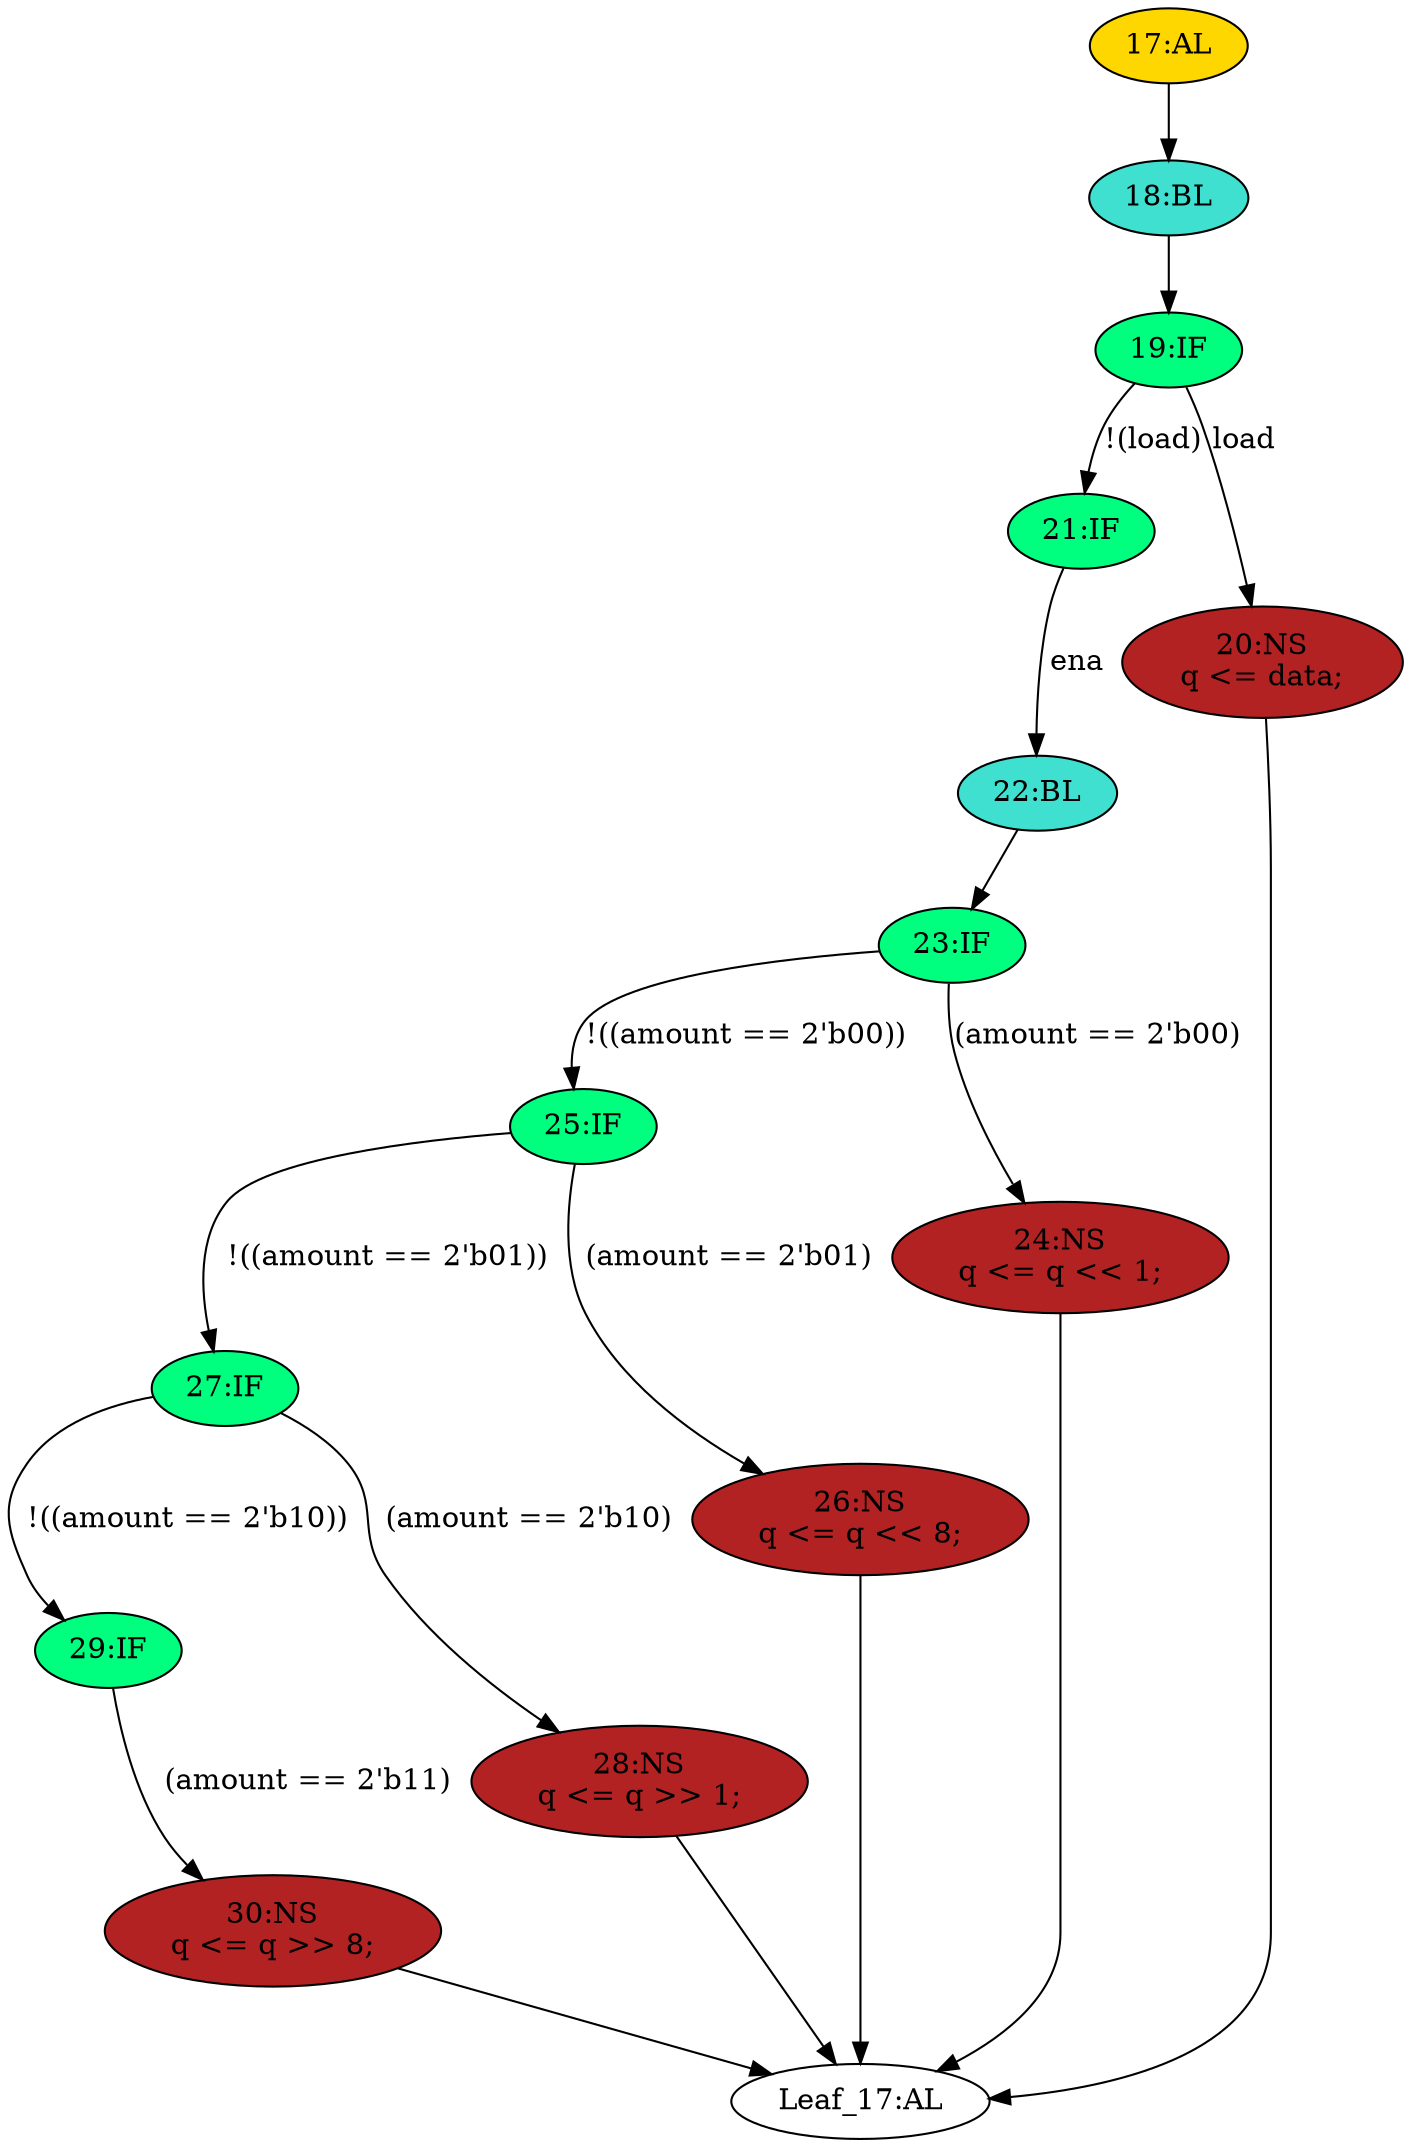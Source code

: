 strict digraph "" {
	node [label="\N"];
	"17:AL"	[ast="<pyverilog.vparser.ast.Always object at 0x7f27ddff0850>",
		clk_sens=True,
		fillcolor=gold,
		label="17:AL",
		sens="['clk']",
		statements="[]",
		style=filled,
		typ=Always,
		use_var="['load', 'ena', 'amount', 'data', 'q']"];
	"18:BL"	[ast="<pyverilog.vparser.ast.Block object at 0x7f27ddff0a10>",
		fillcolor=turquoise,
		label="18:BL",
		statements="[]",
		style=filled,
		typ=Block];
	"17:AL" -> "18:BL"	[cond="[]",
		lineno=None];
	"23:IF"	[ast="<pyverilog.vparser.ast.IfStatement object at 0x7f27ddff0b90>",
		fillcolor=springgreen,
		label="23:IF",
		statements="[]",
		style=filled,
		typ=IfStatement];
	"25:IF"	[ast="<pyverilog.vparser.ast.IfStatement object at 0x7f27ddff0bd0>",
		fillcolor=springgreen,
		label="25:IF",
		statements="[]",
		style=filled,
		typ=IfStatement];
	"23:IF" -> "25:IF"	[cond="['amount']",
		label="!((amount == 2'b00))",
		lineno=23];
	"24:NS"	[ast="<pyverilog.vparser.ast.NonblockingSubstitution object at 0x7f27ddfc0490>",
		fillcolor=firebrick,
		label="24:NS
q <= q << 1;",
		statements="[<pyverilog.vparser.ast.NonblockingSubstitution object at 0x7f27ddfc0490>]",
		style=filled,
		typ=NonblockingSubstitution];
	"23:IF" -> "24:NS"	[cond="['amount']",
		label="(amount == 2'b00)",
		lineno=23];
	"27:IF"	[ast="<pyverilog.vparser.ast.IfStatement object at 0x7f27ddff0c10>",
		fillcolor=springgreen,
		label="27:IF",
		statements="[]",
		style=filled,
		typ=IfStatement];
	"29:IF"	[ast="<pyverilog.vparser.ast.IfStatement object at 0x7f27ddff0c50>",
		fillcolor=springgreen,
		label="29:IF",
		statements="[]",
		style=filled,
		typ=IfStatement];
	"27:IF" -> "29:IF"	[cond="['amount']",
		label="!((amount == 2'b10))",
		lineno=27];
	"28:NS"	[ast="<pyverilog.vparser.ast.NonblockingSubstitution object at 0x7f27ddff0f50>",
		fillcolor=firebrick,
		label="28:NS
q <= q >> 1;",
		statements="[<pyverilog.vparser.ast.NonblockingSubstitution object at 0x7f27ddff0f50>]",
		style=filled,
		typ=NonblockingSubstitution];
	"27:IF" -> "28:NS"	[cond="['amount']",
		label="(amount == 2'b10)",
		lineno=27];
	"30:NS"	[ast="<pyverilog.vparser.ast.NonblockingSubstitution object at 0x7f27ddff0c90>",
		fillcolor=firebrick,
		label="30:NS
q <= q >> 8;",
		statements="[<pyverilog.vparser.ast.NonblockingSubstitution object at 0x7f27ddff0c90>]",
		style=filled,
		typ=NonblockingSubstitution];
	"29:IF" -> "30:NS"	[cond="['amount']",
		label="(amount == 2'b11)",
		lineno=29];
	"22:BL"	[ast="<pyverilog.vparser.ast.Block object at 0x7f27ddff0b50>",
		fillcolor=turquoise,
		label="22:BL",
		statements="[]",
		style=filled,
		typ=Block];
	"22:BL" -> "23:IF"	[cond="[]",
		lineno=None];
	"Leaf_17:AL"	[def_var="['q']",
		label="Leaf_17:AL"];
	"28:NS" -> "Leaf_17:AL"	[cond="[]",
		lineno=None];
	"21:IF"	[ast="<pyverilog.vparser.ast.IfStatement object at 0x7f27ddff0ad0>",
		fillcolor=springgreen,
		label="21:IF",
		statements="[]",
		style=filled,
		typ=IfStatement];
	"21:IF" -> "22:BL"	[cond="['ena']",
		label=ena,
		lineno=21];
	"19:IF"	[ast="<pyverilog.vparser.ast.IfStatement object at 0x7f27ddff0a50>",
		fillcolor=springgreen,
		label="19:IF",
		statements="[]",
		style=filled,
		typ=IfStatement];
	"18:BL" -> "19:IF"	[cond="[]",
		lineno=None];
	"30:NS" -> "Leaf_17:AL"	[cond="[]",
		lineno=None];
	"25:IF" -> "27:IF"	[cond="['amount']",
		label="!((amount == 2'b01))",
		lineno=25];
	"26:NS"	[ast="<pyverilog.vparser.ast.NonblockingSubstitution object at 0x7f27ddfc0210>",
		fillcolor=firebrick,
		label="26:NS
q <= q << 8;",
		statements="[<pyverilog.vparser.ast.NonblockingSubstitution object at 0x7f27ddfc0210>]",
		style=filled,
		typ=NonblockingSubstitution];
	"25:IF" -> "26:NS"	[cond="['amount']",
		label="(amount == 2'b01)",
		lineno=25];
	"20:NS"	[ast="<pyverilog.vparser.ast.NonblockingSubstitution object at 0x7f27ddfc0750>",
		fillcolor=firebrick,
		label="20:NS
q <= data;",
		statements="[<pyverilog.vparser.ast.NonblockingSubstitution object at 0x7f27ddfc0750>]",
		style=filled,
		typ=NonblockingSubstitution];
	"20:NS" -> "Leaf_17:AL"	[cond="[]",
		lineno=None];
	"26:NS" -> "Leaf_17:AL"	[cond="[]",
		lineno=None];
	"24:NS" -> "Leaf_17:AL"	[cond="[]",
		lineno=None];
	"19:IF" -> "21:IF"	[cond="['load']",
		label="!(load)",
		lineno=19];
	"19:IF" -> "20:NS"	[cond="['load']",
		label=load,
		lineno=19];
}

